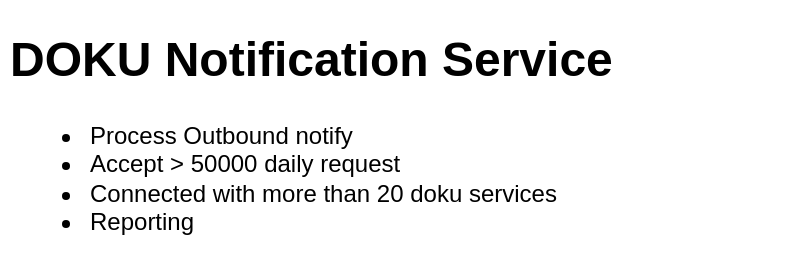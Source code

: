<mxfile version="16.4.5" type="github"><diagram id="3esVsh_vcXOLKpHJn4U8" name="Page-1"><mxGraphModel dx="1426" dy="921" grid="1" gridSize="10" guides="1" tooltips="1" connect="1" arrows="1" fold="1" page="1" pageScale="1" pageWidth="850" pageHeight="1100" math="0" shadow="0"><root><mxCell id="0"/><mxCell id="1" parent="0"/><mxCell id="c3LZEdpMS1kQI2Xlh571-1" value="&lt;h1&gt;DOKU Notification Service&lt;/h1&gt;&lt;p&gt;&lt;/p&gt;&lt;ul&gt;&lt;li&gt;Process Outbound notify&lt;/li&gt;&lt;li&gt;Accept &amp;gt; 50000 daily request&lt;/li&gt;&lt;li&gt;Connected with more than 20 doku services&lt;/li&gt;&lt;li&gt;Reporting&lt;/li&gt;&lt;/ul&gt;&lt;br&gt;&lt;br&gt;&lt;p&gt;&lt;/p&gt;" style="text;html=1;strokeColor=none;fillColor=none;spacing=5;spacingTop=-20;whiteSpace=wrap;overflow=hidden;rounded=0;" vertex="1" parent="1"><mxGeometry x="30" y="60" width="400" height="120" as="geometry"/></mxCell></root></mxGraphModel></diagram></mxfile>